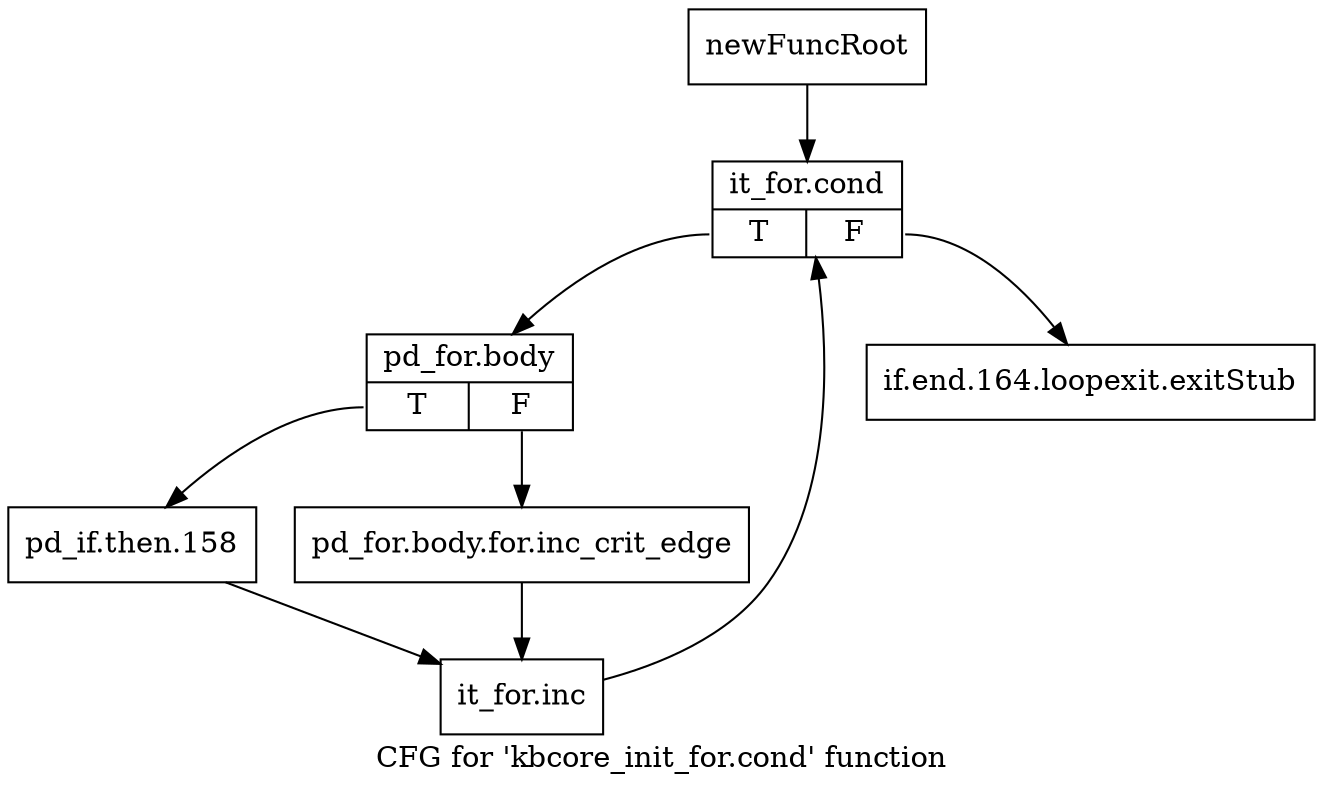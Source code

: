 digraph "CFG for 'kbcore_init_for.cond' function" {
	label="CFG for 'kbcore_init_for.cond' function";

	Node0x12297f0 [shape=record,label="{newFuncRoot}"];
	Node0x12297f0 -> Node0x1229890;
	Node0x1229840 [shape=record,label="{if.end.164.loopexit.exitStub}"];
	Node0x1229890 [shape=record,label="{it_for.cond|{<s0>T|<s1>F}}"];
	Node0x1229890:s0 -> Node0x12298e0;
	Node0x1229890:s1 -> Node0x1229840;
	Node0x12298e0 [shape=record,label="{pd_for.body|{<s0>T|<s1>F}}"];
	Node0x12298e0:s0 -> Node0x1229980;
	Node0x12298e0:s1 -> Node0x1229930;
	Node0x1229930 [shape=record,label="{pd_for.body.for.inc_crit_edge}"];
	Node0x1229930 -> Node0x12299d0;
	Node0x1229980 [shape=record,label="{pd_if.then.158}"];
	Node0x1229980 -> Node0x12299d0;
	Node0x12299d0 [shape=record,label="{it_for.inc}"];
	Node0x12299d0 -> Node0x1229890;
}
